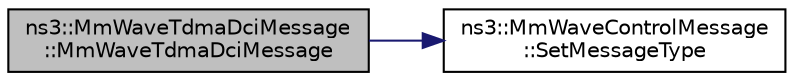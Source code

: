 digraph "ns3::MmWaveTdmaDciMessage::MmWaveTdmaDciMessage"
{
  edge [fontname="Helvetica",fontsize="10",labelfontname="Helvetica",labelfontsize="10"];
  node [fontname="Helvetica",fontsize="10",shape=record];
  rankdir="LR";
  Node1 [label="ns3::MmWaveTdmaDciMessage\l::MmWaveTdmaDciMessage",height=0.2,width=0.4,color="black", fillcolor="grey75", style="filled", fontcolor="black"];
  Node1 -> Node2 [color="midnightblue",fontsize="10",style="solid"];
  Node2 [label="ns3::MmWaveControlMessage\l::SetMessageType",height=0.2,width=0.4,color="black", fillcolor="white", style="filled",URL="$d4/d57/classns3_1_1MmWaveControlMessage.html#a225f14e0b2e5314cd7706db55b47053d"];
}

